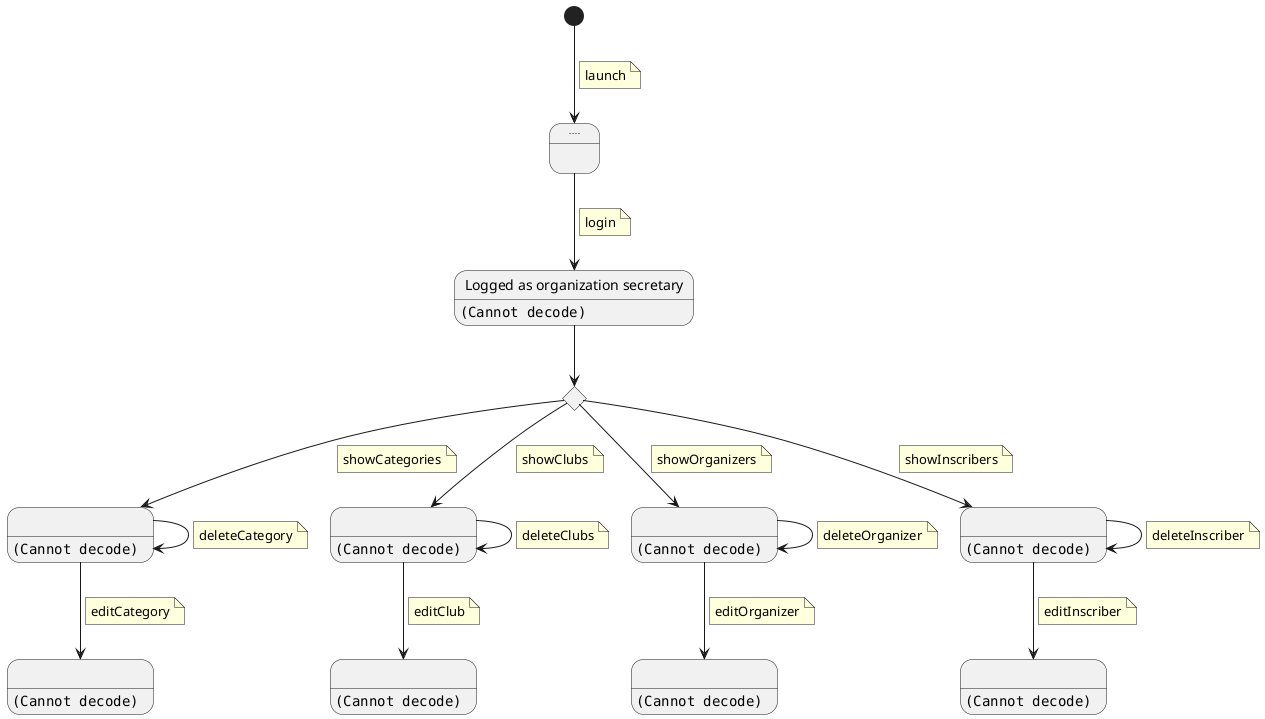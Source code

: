 @startuml

state "...." as launch
state "Logged as organization secretary" as login
login: <img:./images/2_organizationSecretaryMain.png>

[*] --> launch
note on link
  launch
end note

launch --> login
note on link
  login
end note

state organizationSecretaryChoice <<choice>>
login --> organizationSecretaryChoice


state " " as showCategories
showCategories: <img:./images/2_1_showCategories.png>
state " " as editCategories
editCategories: <img:./images/2_1_1_editCategories.png>

state " " as showClubs
showClubs: <img:./images/2_2_showClubs.png>
state " " as editClub
editClub: <img:./images/2_2_1_editClub.png>

state " " as showOrganizers
showOrganizers: <img:./images/2_4_showOrganizers.png>
state " " as editOrganizer
editOrganizer: <img:./images/2_4_1_editOrganizers.png>

state " " as showInscribers
showInscribers: <img:./images/2_3_showInscribers.png>
state " " as editInscriber
editInscriber: <img:./images/2_3_1_editInscriber.png>

organizationSecretaryChoice --> showCategories
note on link
  showCategories
end note

showCategories --> showCategories
note on link
  deleteCategory
end note

showCategories --> editCategories
note on link
  editCategory
end note

organizationSecretaryChoice --> showClubs
note on link
  showClubs
end note

showClubs --> showClubs
note on link
  deleteClubs
end note

showClubs --> editClub
note on link
  editClub
end note


organizationSecretaryChoice --> showOrganizers
note on link
  showOrganizers
end note

showOrganizers --> showOrganizers
note on link
  deleteOrganizer
end note

showOrganizers --> editOrganizer
note on link
  editOrganizer
end note


organizationSecretaryChoice --> showInscribers
note on link
  showInscribers
end note

showInscribers --> showInscribers
note on link
  deleteInscriber
end note

showInscribers --> editInscriber
note on link
  editInscriber
end note

@enduml